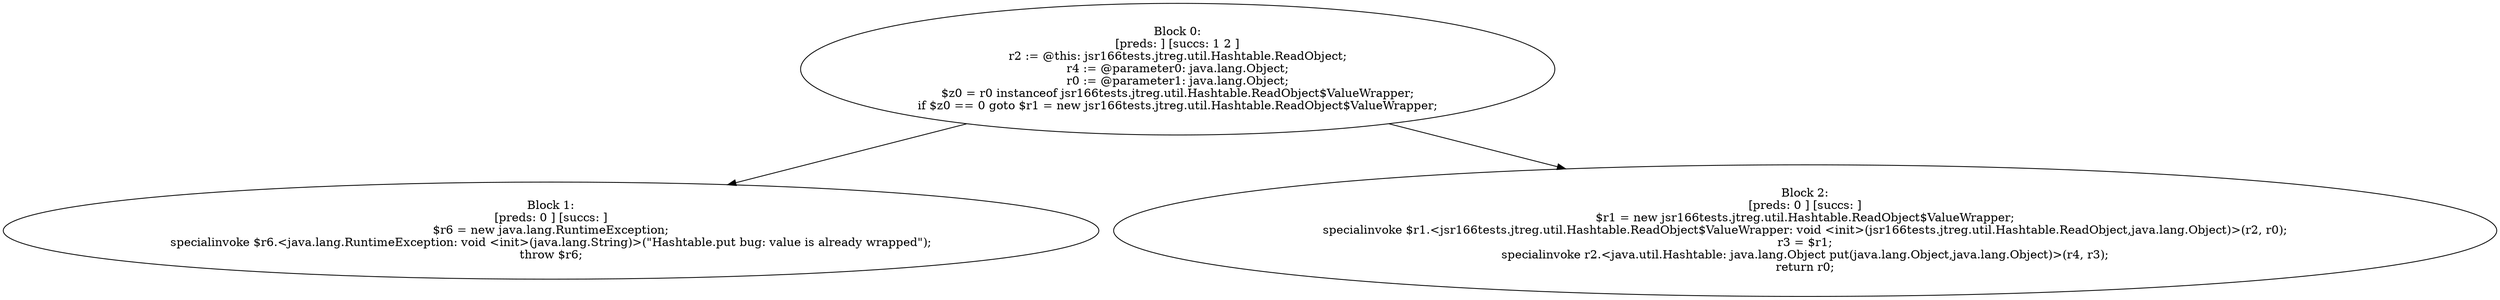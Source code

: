 digraph "unitGraph" {
    "Block 0:
[preds: ] [succs: 1 2 ]
r2 := @this: jsr166tests.jtreg.util.Hashtable.ReadObject;
r4 := @parameter0: java.lang.Object;
r0 := @parameter1: java.lang.Object;
$z0 = r0 instanceof jsr166tests.jtreg.util.Hashtable.ReadObject$ValueWrapper;
if $z0 == 0 goto $r1 = new jsr166tests.jtreg.util.Hashtable.ReadObject$ValueWrapper;
"
    "Block 1:
[preds: 0 ] [succs: ]
$r6 = new java.lang.RuntimeException;
specialinvoke $r6.<java.lang.RuntimeException: void <init>(java.lang.String)>(\"Hashtable.put bug: value is already wrapped\");
throw $r6;
"
    "Block 2:
[preds: 0 ] [succs: ]
$r1 = new jsr166tests.jtreg.util.Hashtable.ReadObject$ValueWrapper;
specialinvoke $r1.<jsr166tests.jtreg.util.Hashtable.ReadObject$ValueWrapper: void <init>(jsr166tests.jtreg.util.Hashtable.ReadObject,java.lang.Object)>(r2, r0);
r3 = $r1;
specialinvoke r2.<java.util.Hashtable: java.lang.Object put(java.lang.Object,java.lang.Object)>(r4, r3);
return r0;
"
    "Block 0:
[preds: ] [succs: 1 2 ]
r2 := @this: jsr166tests.jtreg.util.Hashtable.ReadObject;
r4 := @parameter0: java.lang.Object;
r0 := @parameter1: java.lang.Object;
$z0 = r0 instanceof jsr166tests.jtreg.util.Hashtable.ReadObject$ValueWrapper;
if $z0 == 0 goto $r1 = new jsr166tests.jtreg.util.Hashtable.ReadObject$ValueWrapper;
"->"Block 1:
[preds: 0 ] [succs: ]
$r6 = new java.lang.RuntimeException;
specialinvoke $r6.<java.lang.RuntimeException: void <init>(java.lang.String)>(\"Hashtable.put bug: value is already wrapped\");
throw $r6;
";
    "Block 0:
[preds: ] [succs: 1 2 ]
r2 := @this: jsr166tests.jtreg.util.Hashtable.ReadObject;
r4 := @parameter0: java.lang.Object;
r0 := @parameter1: java.lang.Object;
$z0 = r0 instanceof jsr166tests.jtreg.util.Hashtable.ReadObject$ValueWrapper;
if $z0 == 0 goto $r1 = new jsr166tests.jtreg.util.Hashtable.ReadObject$ValueWrapper;
"->"Block 2:
[preds: 0 ] [succs: ]
$r1 = new jsr166tests.jtreg.util.Hashtable.ReadObject$ValueWrapper;
specialinvoke $r1.<jsr166tests.jtreg.util.Hashtable.ReadObject$ValueWrapper: void <init>(jsr166tests.jtreg.util.Hashtable.ReadObject,java.lang.Object)>(r2, r0);
r3 = $r1;
specialinvoke r2.<java.util.Hashtable: java.lang.Object put(java.lang.Object,java.lang.Object)>(r4, r3);
return r0;
";
}
